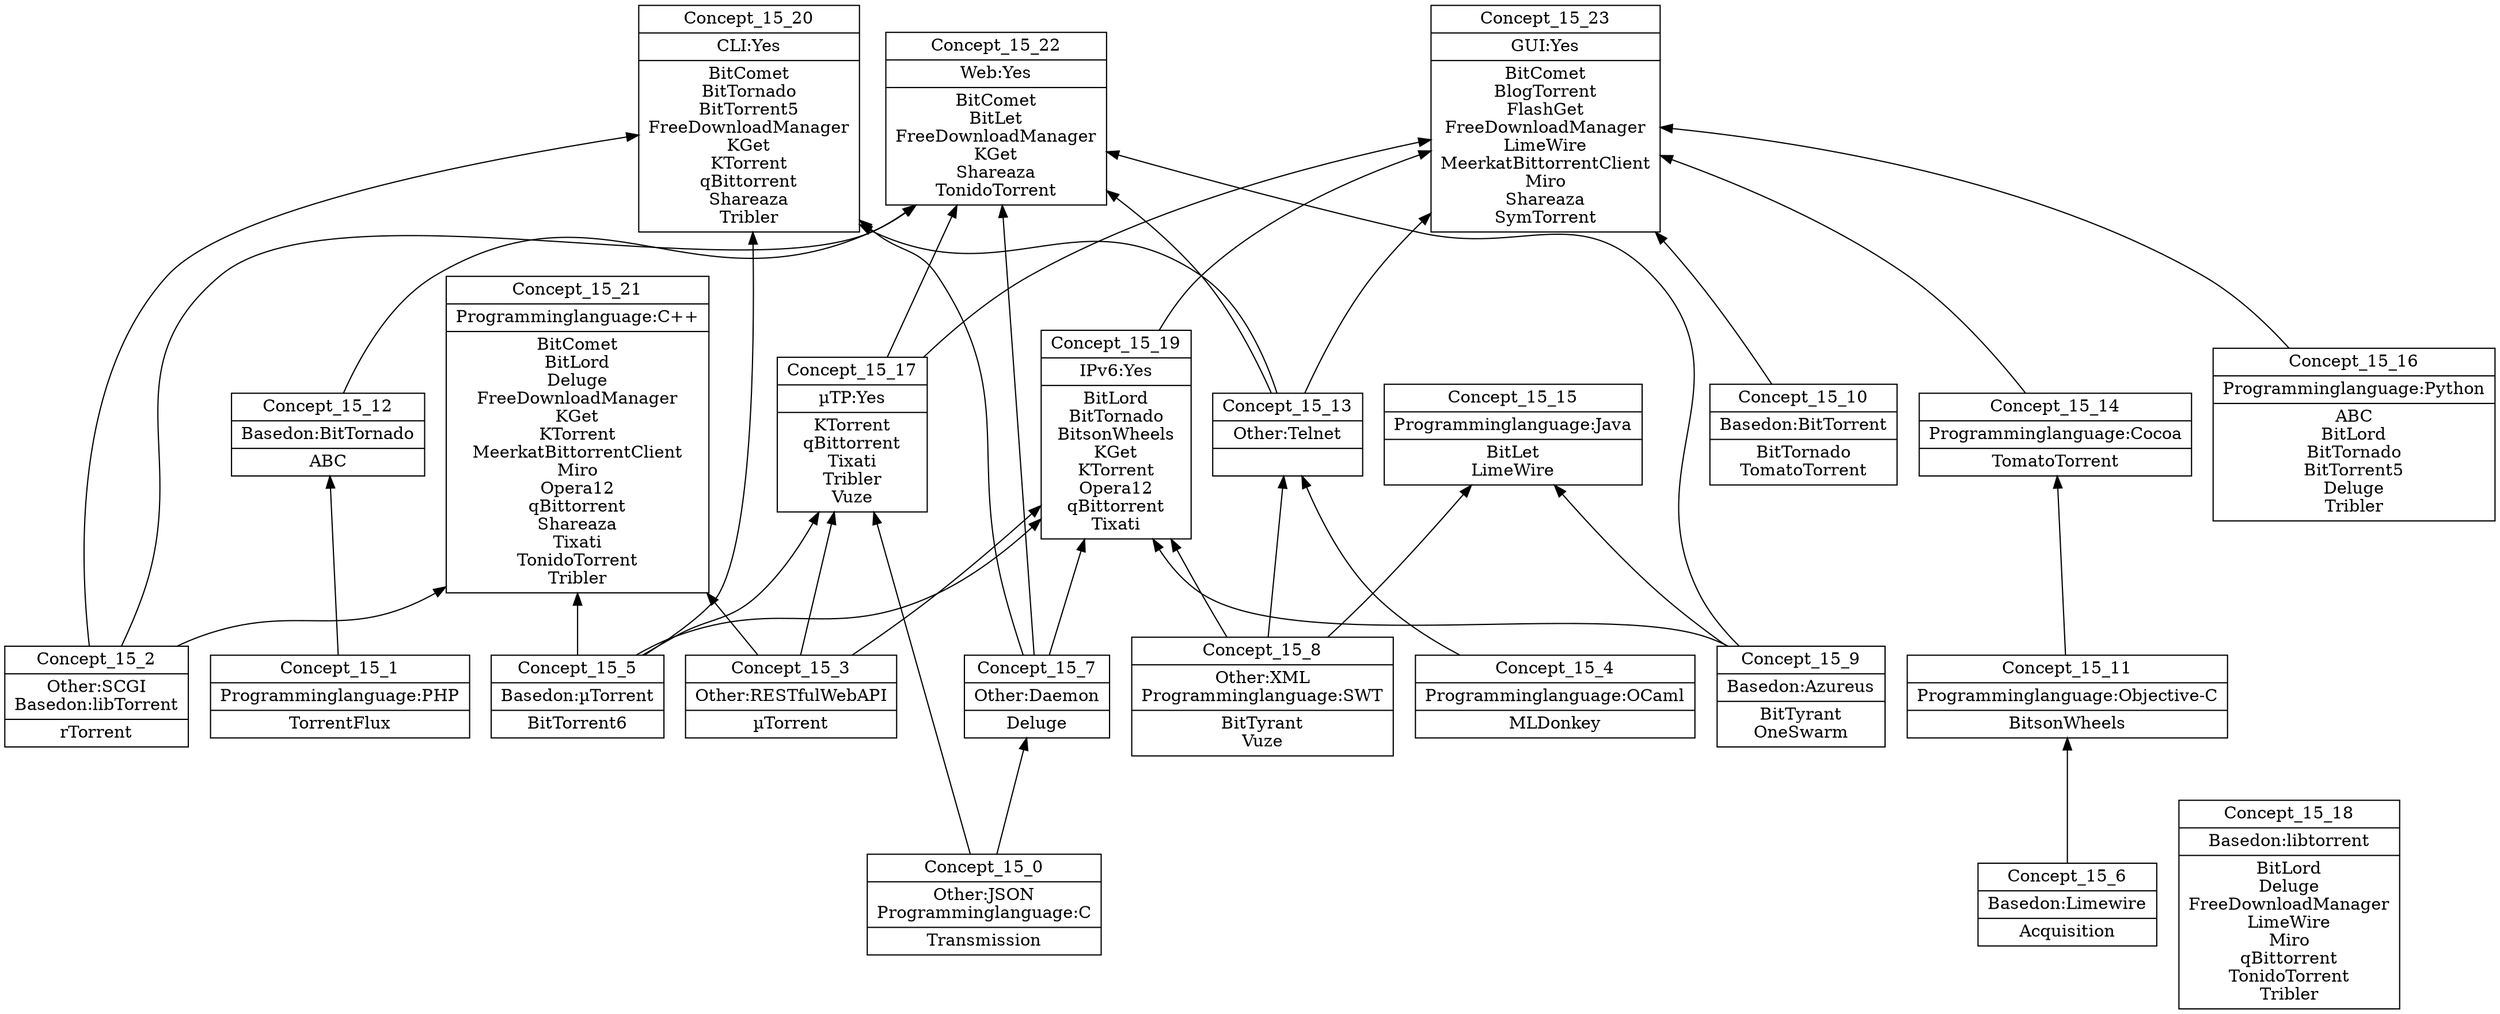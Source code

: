 digraph G { 
	rankdir=BT;
subgraph 15 { 
label="15";
1 [shape=record,label="{Concept_15_3|Other:RESTfulWebAPI\n|µTorrent\n}"];
2 [shape=record,label="{Concept_15_2|Other:SCGI\nBasedon:libTorrent\n|rTorrent\n}"];
3 [shape=record,label="{Concept_15_0|Other:JSON\nProgramminglanguage:C\n|Transmission\n}"];
4 [shape=record,label="{Concept_15_4|Programminglanguage:OCaml\n|MLDonkey\n}"];
5 [shape=record,label="{Concept_15_1|Programminglanguage:PHP\n|TorrentFlux\n}"];
6 [shape=record,label="{Concept_15_5|Basedon:µTorrent\n|BitTorrent6\n}"];
7 [shape=record,label="{Concept_15_6|Basedon:Limewire\n|Acquisition\n}"];
8 [shape=record,label="{Concept_15_7|Other:Daemon\n|Deluge\n}"];
9 [shape=record,label="{Concept_15_8|Other:XML\nProgramminglanguage:SWT\n|BitTyrant\nVuze\n}"];
10 [shape=record,label="{Concept_15_11|Programminglanguage:Objective-C\n|BitsonWheels\n}"];
11 [shape=record,label="{Concept_15_9|Basedon:Azureus\n|BitTyrant\nOneSwarm\n}"];
12 [shape=record,label="{Concept_15_10|Basedon:BitTorrent\n|BitTornado\nTomatoTorrent\n}"];
13 [shape=record,label="{Concept_15_12|Basedon:BitTornado\n|ABC\n}"];
14 [shape=record,label="{Concept_15_13|Other:Telnet\n|}"];
15 [shape=record,label="{Concept_15_14|Programminglanguage:Cocoa\n|TomatoTorrent\n}"];
16 [shape=record,label="{Concept_15_15|Programminglanguage:Java\n|BitLet\nLimeWire\n}"];
17 [shape=record,label="{Concept_15_16|Programminglanguage:Python\n|ABC\nBitLord\nBitTornado\nBitTorrent5\nDeluge\nTribler\n}"];
18 [shape=record,label="{Concept_15_18|Basedon:libtorrent\n|BitLord\nDeluge\nFreeDownloadManager\nLimeWire\nMiro\nqBittorrent\nTonidoTorrent\nTribler\n}"];
19 [shape=record,label="{Concept_15_19|IPv6:Yes\n|BitLord\nBitTornado\nBitsonWheels\nKGet\nKTorrent\nOpera12\nqBittorrent\nTixati\n}"];
20 [shape=record,label="{Concept_15_20|CLI:Yes\n|BitComet\nBitTornado\nBitTorrent5\nFreeDownloadManager\nKGet\nKTorrent\nqBittorrent\nShareaza\nTribler\n}"];
21 [shape=record,label="{Concept_15_21|Programminglanguage:C++\n|BitComet\nBitLord\nDeluge\nFreeDownloadManager\nKGet\nKTorrent\nMeerkatBittorrentClient\nMiro\nOpera12\nqBittorrent\nShareaza\nTixati\nTonidoTorrent\nTribler\n}"];
22 [shape=record,label="{Concept_15_22|Web:Yes\n|BitComet\nBitLet\nFreeDownloadManager\nKGet\nShareaza\nTonidoTorrent\n}"];
23 [shape=record,label="{Concept_15_23|GUI:Yes\n|BitComet\nBlogTorrent\nFlashGet\nFreeDownloadManager\nLimeWire\nMeerkatBittorrentClient\nMiro\nShareaza\nSymTorrent\n}"];
24 [shape=record,label="{Concept_15_17|µTP:Yes\n|KTorrent\nqBittorrent\nTixati\nTribler\nVuze\n}"];
	3 -> 8
	7 -> 10
	5 -> 13
	4 -> 14
	9 -> 14
	10 -> 15
	9 -> 16
	11 -> 16
	6 -> 19
	1 -> 19
	9 -> 19
	8 -> 19
	11 -> 19
	2 -> 20
	6 -> 20
	14 -> 20
	8 -> 20
	2 -> 21
	6 -> 21
	1 -> 21
	2 -> 22
	14 -> 22
	13 -> 22
	8 -> 22
	11 -> 22
	24 -> 22
	14 -> 23
	15 -> 23
	19 -> 23
	17 -> 23
	24 -> 23
	12 -> 23
	6 -> 24
	1 -> 24
	3 -> 24
}
}
